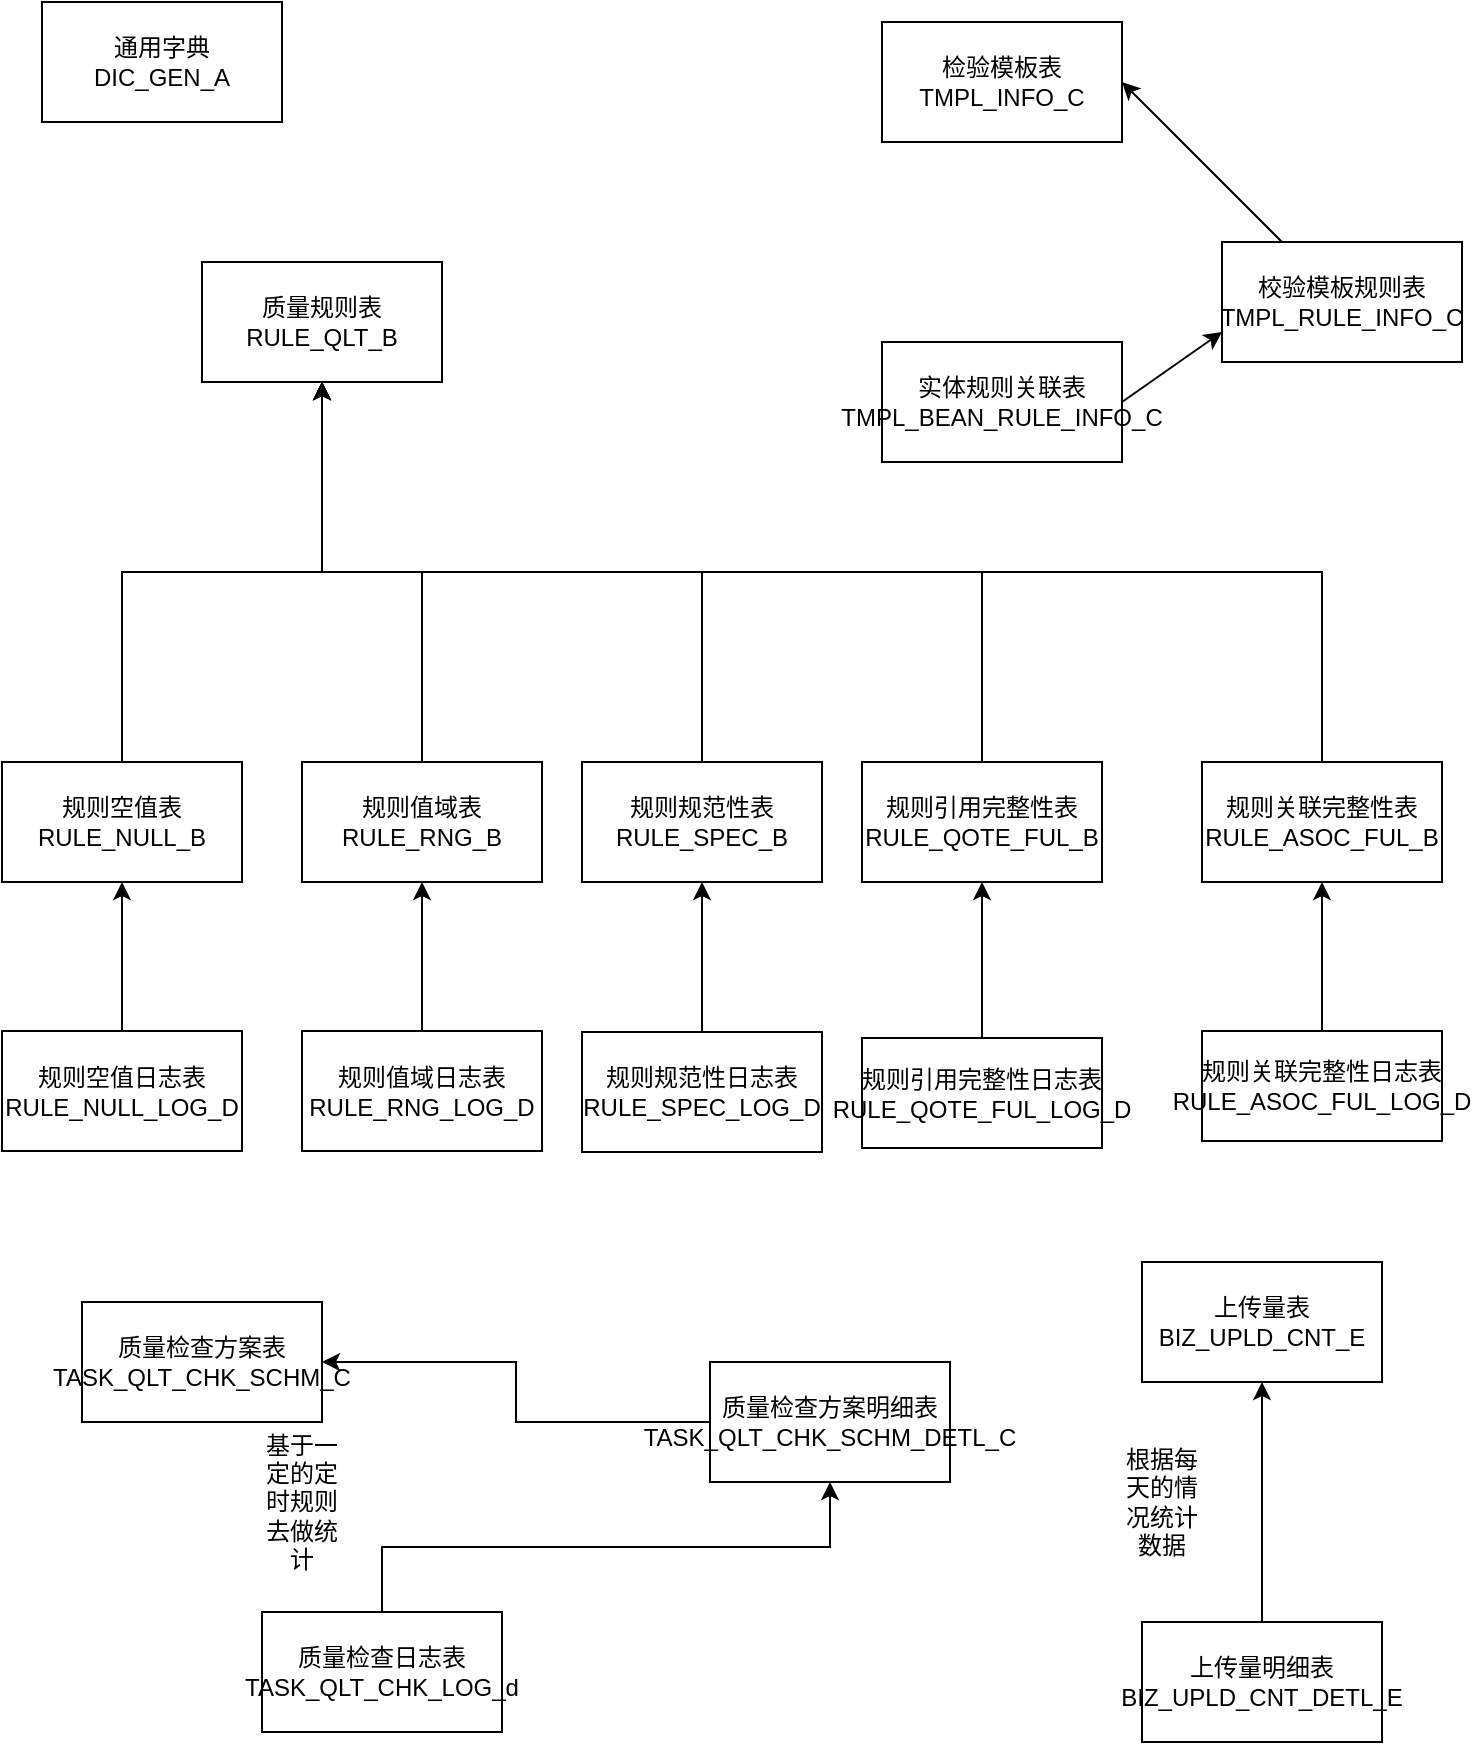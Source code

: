 <mxfile version="14.2.9" type="github">
  <diagram id="QvLdaSlUCHxsrbrDoadu" name="第 1 页">
    <mxGraphModel dx="1422" dy="772" grid="1" gridSize="10" guides="1" tooltips="1" connect="1" arrows="1" fold="1" page="1" pageScale="1" pageWidth="827" pageHeight="1169" math="0" shadow="0">
      <root>
        <mxCell id="0" />
        <mxCell id="1" parent="0" />
        <mxCell id="sPvBRG2yordhcr0XgPHq-1" value="检验模板表&lt;br&gt;TMPL_INFO_C" style="rounded=0;whiteSpace=wrap;html=1;" vertex="1" parent="1">
          <mxGeometry x="460" y="50" width="120" height="60" as="geometry" />
        </mxCell>
        <mxCell id="sPvBRG2yordhcr0XgPHq-2" value="校验模板规则表&lt;br&gt;TMPL_RULE_INFO_C" style="rounded=0;whiteSpace=wrap;html=1;" vertex="1" parent="1">
          <mxGeometry x="630" y="160" width="120" height="60" as="geometry" />
        </mxCell>
        <mxCell id="sPvBRG2yordhcr0XgPHq-3" value="实体规则关联表&lt;br&gt;TMPL_BEAN_RULE_INFO_C" style="rounded=0;whiteSpace=wrap;html=1;" vertex="1" parent="1">
          <mxGeometry x="460" y="210" width="120" height="60" as="geometry" />
        </mxCell>
        <mxCell id="sPvBRG2yordhcr0XgPHq-4" value="" style="endArrow=classic;html=1;entryX=1;entryY=0.5;entryDx=0;entryDy=0;" edge="1" parent="1" source="sPvBRG2yordhcr0XgPHq-2" target="sPvBRG2yordhcr0XgPHq-1">
          <mxGeometry width="50" height="50" relative="1" as="geometry">
            <mxPoint x="540" y="360" as="sourcePoint" />
            <mxPoint x="590" y="310" as="targetPoint" />
          </mxGeometry>
        </mxCell>
        <mxCell id="sPvBRG2yordhcr0XgPHq-5" value="" style="endArrow=classic;html=1;entryX=0;entryY=0.75;entryDx=0;entryDy=0;exitX=1;exitY=0.5;exitDx=0;exitDy=0;" edge="1" parent="1" source="sPvBRG2yordhcr0XgPHq-3" target="sPvBRG2yordhcr0XgPHq-2">
          <mxGeometry width="50" height="50" relative="1" as="geometry">
            <mxPoint x="683.2" y="170" as="sourcePoint" />
            <mxPoint x="574" y="100" as="targetPoint" />
          </mxGeometry>
        </mxCell>
        <mxCell id="sPvBRG2yordhcr0XgPHq-6" value="质量检查方案表&lt;br&gt;TASK_QLT_CHK_SCHM_C" style="rounded=0;whiteSpace=wrap;html=1;" vertex="1" parent="1">
          <mxGeometry x="60" y="690" width="120" height="60" as="geometry" />
        </mxCell>
        <mxCell id="sPvBRG2yordhcr0XgPHq-10" style="edgeStyle=orthogonalEdgeStyle;rounded=0;orthogonalLoop=1;jettySize=auto;html=1;entryX=1;entryY=0.5;entryDx=0;entryDy=0;" edge="1" parent="1" source="sPvBRG2yordhcr0XgPHq-7" target="sPvBRG2yordhcr0XgPHq-6">
          <mxGeometry relative="1" as="geometry" />
        </mxCell>
        <mxCell id="sPvBRG2yordhcr0XgPHq-7" value="质量检查方案明细表&lt;br&gt;TASK_QLT_CHK_SCHM_DETL_C" style="rounded=0;whiteSpace=wrap;html=1;" vertex="1" parent="1">
          <mxGeometry x="374" y="720" width="120" height="60" as="geometry" />
        </mxCell>
        <mxCell id="sPvBRG2yordhcr0XgPHq-12" style="edgeStyle=orthogonalEdgeStyle;rounded=0;orthogonalLoop=1;jettySize=auto;html=1;exitX=0.5;exitY=0;exitDx=0;exitDy=0;entryX=0.5;entryY=1;entryDx=0;entryDy=0;" edge="1" parent="1" source="sPvBRG2yordhcr0XgPHq-11" target="sPvBRG2yordhcr0XgPHq-7">
          <mxGeometry relative="1" as="geometry">
            <mxPoint x="210" y="810" as="targetPoint" />
          </mxGeometry>
        </mxCell>
        <mxCell id="sPvBRG2yordhcr0XgPHq-11" value="质量检查日志表&lt;br&gt;TASK_QLT_CHK_LOG_d" style="rounded=0;whiteSpace=wrap;html=1;" vertex="1" parent="1">
          <mxGeometry x="150" y="845" width="120" height="60" as="geometry" />
        </mxCell>
        <mxCell id="sPvBRG2yordhcr0XgPHq-13" value="通用字典&lt;br&gt;DIC_GEN_A" style="rounded=0;whiteSpace=wrap;html=1;" vertex="1" parent="1">
          <mxGeometry x="40" y="40" width="120" height="60" as="geometry" />
        </mxCell>
        <mxCell id="sPvBRG2yordhcr0XgPHq-14" value="上传量表&lt;br&gt;BIZ_UPLD_CNT_E" style="rounded=0;whiteSpace=wrap;html=1;" vertex="1" parent="1">
          <mxGeometry x="590" y="670" width="120" height="60" as="geometry" />
        </mxCell>
        <mxCell id="sPvBRG2yordhcr0XgPHq-16" style="edgeStyle=orthogonalEdgeStyle;rounded=0;orthogonalLoop=1;jettySize=auto;html=1;exitX=0.5;exitY=0;exitDx=0;exitDy=0;entryX=0.5;entryY=1;entryDx=0;entryDy=0;" edge="1" parent="1" source="sPvBRG2yordhcr0XgPHq-15" target="sPvBRG2yordhcr0XgPHq-14">
          <mxGeometry relative="1" as="geometry" />
        </mxCell>
        <mxCell id="sPvBRG2yordhcr0XgPHq-15" value="上传量明细表&lt;br&gt;BIZ_UPLD_CNT_DETL_E" style="rounded=0;whiteSpace=wrap;html=1;" vertex="1" parent="1">
          <mxGeometry x="590" y="850" width="120" height="60" as="geometry" />
        </mxCell>
        <mxCell id="sPvBRG2yordhcr0XgPHq-17" value="根据每天的情况统计数据" style="text;html=1;strokeColor=none;fillColor=none;align=center;verticalAlign=middle;whiteSpace=wrap;rounded=0;" vertex="1" parent="1">
          <mxGeometry x="580" y="780" width="40" height="20" as="geometry" />
        </mxCell>
        <mxCell id="sPvBRG2yordhcr0XgPHq-18" value="基于一定的定时规则去做统计" style="text;html=1;strokeColor=none;fillColor=none;align=center;verticalAlign=middle;whiteSpace=wrap;rounded=0;" vertex="1" parent="1">
          <mxGeometry x="150" y="780" width="40" height="20" as="geometry" />
        </mxCell>
        <mxCell id="sPvBRG2yordhcr0XgPHq-20" value="质量规则表&lt;br&gt;RULE_QLT_B" style="rounded=0;whiteSpace=wrap;html=1;" vertex="1" parent="1">
          <mxGeometry x="120" y="170" width="120" height="60" as="geometry" />
        </mxCell>
        <mxCell id="sPvBRG2yordhcr0XgPHq-22" style="edgeStyle=orthogonalEdgeStyle;rounded=0;orthogonalLoop=1;jettySize=auto;html=1;exitX=0.5;exitY=0;exitDx=0;exitDy=0;" edge="1" parent="1" source="sPvBRG2yordhcr0XgPHq-21" target="sPvBRG2yordhcr0XgPHq-20">
          <mxGeometry relative="1" as="geometry" />
        </mxCell>
        <mxCell id="sPvBRG2yordhcr0XgPHq-21" value="规则空值表&lt;br&gt;RULE_NULL_B" style="rounded=0;whiteSpace=wrap;html=1;" vertex="1" parent="1">
          <mxGeometry x="20" y="420" width="120" height="60" as="geometry" />
        </mxCell>
        <mxCell id="sPvBRG2yordhcr0XgPHq-24" style="edgeStyle=orthogonalEdgeStyle;rounded=0;orthogonalLoop=1;jettySize=auto;html=1;exitX=0.5;exitY=0;exitDx=0;exitDy=0;entryX=0.5;entryY=1;entryDx=0;entryDy=0;" edge="1" parent="1" source="sPvBRG2yordhcr0XgPHq-23" target="sPvBRG2yordhcr0XgPHq-20">
          <mxGeometry relative="1" as="geometry">
            <mxPoint x="180" y="220" as="targetPoint" />
          </mxGeometry>
        </mxCell>
        <mxCell id="sPvBRG2yordhcr0XgPHq-23" value="规则值域表&lt;br&gt;RULE_RNG_B" style="rounded=0;whiteSpace=wrap;html=1;" vertex="1" parent="1">
          <mxGeometry x="170" y="420" width="120" height="60" as="geometry" />
        </mxCell>
        <mxCell id="sPvBRG2yordhcr0XgPHq-26" style="edgeStyle=orthogonalEdgeStyle;rounded=0;orthogonalLoop=1;jettySize=auto;html=1;exitX=0.5;exitY=0;exitDx=0;exitDy=0;entryX=0.5;entryY=1;entryDx=0;entryDy=0;" edge="1" parent="1" source="sPvBRG2yordhcr0XgPHq-25" target="sPvBRG2yordhcr0XgPHq-20">
          <mxGeometry relative="1" as="geometry">
            <mxPoint x="150" y="250" as="targetPoint" />
          </mxGeometry>
        </mxCell>
        <mxCell id="sPvBRG2yordhcr0XgPHq-25" value="规则规范性表&lt;br&gt;RULE_SPEC_B" style="rounded=0;whiteSpace=wrap;html=1;" vertex="1" parent="1">
          <mxGeometry x="310" y="420" width="120" height="60" as="geometry" />
        </mxCell>
        <mxCell id="sPvBRG2yordhcr0XgPHq-27" value="规则引用完整性表&lt;br&gt;RULE_QOTE_FUL_B" style="rounded=0;whiteSpace=wrap;html=1;" vertex="1" parent="1">
          <mxGeometry x="450" y="420" width="120" height="60" as="geometry" />
        </mxCell>
        <mxCell id="sPvBRG2yordhcr0XgPHq-28" style="edgeStyle=orthogonalEdgeStyle;rounded=0;orthogonalLoop=1;jettySize=auto;html=1;exitX=0.5;exitY=0;exitDx=0;exitDy=0;entryX=0.5;entryY=1;entryDx=0;entryDy=0;" edge="1" parent="1" source="sPvBRG2yordhcr0XgPHq-27" target="sPvBRG2yordhcr0XgPHq-20">
          <mxGeometry relative="1" as="geometry">
            <mxPoint x="180" y="230" as="targetPoint" />
            <mxPoint x="510" y="350" as="sourcePoint" />
          </mxGeometry>
        </mxCell>
        <mxCell id="sPvBRG2yordhcr0XgPHq-29" value="规则关联完整性表&lt;br&gt;RULE_ASOC_FUL_B" style="rounded=0;whiteSpace=wrap;html=1;" vertex="1" parent="1">
          <mxGeometry x="620" y="420" width="120" height="60" as="geometry" />
        </mxCell>
        <mxCell id="sPvBRG2yordhcr0XgPHq-31" style="edgeStyle=orthogonalEdgeStyle;rounded=0;orthogonalLoop=1;jettySize=auto;html=1;exitX=0.5;exitY=0;exitDx=0;exitDy=0;entryX=0.5;entryY=1;entryDx=0;entryDy=0;" edge="1" parent="1" source="sPvBRG2yordhcr0XgPHq-29" target="sPvBRG2yordhcr0XgPHq-20">
          <mxGeometry relative="1" as="geometry">
            <mxPoint x="190" y="240" as="targetPoint" />
            <mxPoint x="520" y="430" as="sourcePoint" />
          </mxGeometry>
        </mxCell>
        <mxCell id="sPvBRG2yordhcr0XgPHq-33" style="edgeStyle=orthogonalEdgeStyle;rounded=0;orthogonalLoop=1;jettySize=auto;html=1;exitX=0.5;exitY=0;exitDx=0;exitDy=0;entryX=0.5;entryY=1;entryDx=0;entryDy=0;" edge="1" parent="1" source="sPvBRG2yordhcr0XgPHq-32" target="sPvBRG2yordhcr0XgPHq-21">
          <mxGeometry relative="1" as="geometry" />
        </mxCell>
        <mxCell id="sPvBRG2yordhcr0XgPHq-32" value="规则空值日志表&lt;br&gt;RULE_NULL_LOG_D" style="rounded=0;whiteSpace=wrap;html=1;" vertex="1" parent="1">
          <mxGeometry x="20" y="554.5" width="120" height="60" as="geometry" />
        </mxCell>
        <mxCell id="sPvBRG2yordhcr0XgPHq-35" value="" style="edgeStyle=orthogonalEdgeStyle;rounded=0;orthogonalLoop=1;jettySize=auto;html=1;" edge="1" parent="1" source="sPvBRG2yordhcr0XgPHq-34" target="sPvBRG2yordhcr0XgPHq-23">
          <mxGeometry relative="1" as="geometry" />
        </mxCell>
        <mxCell id="sPvBRG2yordhcr0XgPHq-34" value="规则值域日志表&lt;br&gt;RULE_RNG_LOG_D" style="rounded=0;whiteSpace=wrap;html=1;" vertex="1" parent="1">
          <mxGeometry x="170" y="554.5" width="120" height="60" as="geometry" />
        </mxCell>
        <mxCell id="sPvBRG2yordhcr0XgPHq-37" style="edgeStyle=orthogonalEdgeStyle;rounded=0;orthogonalLoop=1;jettySize=auto;html=1;exitX=0.5;exitY=0;exitDx=0;exitDy=0;entryX=0.5;entryY=1;entryDx=0;entryDy=0;" edge="1" parent="1" source="sPvBRG2yordhcr0XgPHq-36" target="sPvBRG2yordhcr0XgPHq-25">
          <mxGeometry relative="1" as="geometry" />
        </mxCell>
        <mxCell id="sPvBRG2yordhcr0XgPHq-36" value="规则规范性日志表&lt;br&gt;RULE_SPEC_LOG_D" style="rounded=0;whiteSpace=wrap;html=1;" vertex="1" parent="1">
          <mxGeometry x="310" y="555" width="120" height="60" as="geometry" />
        </mxCell>
        <mxCell id="sPvBRG2yordhcr0XgPHq-39" value="" style="edgeStyle=orthogonalEdgeStyle;rounded=0;orthogonalLoop=1;jettySize=auto;html=1;" edge="1" parent="1" source="sPvBRG2yordhcr0XgPHq-38" target="sPvBRG2yordhcr0XgPHq-27">
          <mxGeometry relative="1" as="geometry" />
        </mxCell>
        <mxCell id="sPvBRG2yordhcr0XgPHq-38" value="规则引用完整性日志表&lt;br&gt;RULE_QOTE_FUL_LOG_D" style="rounded=0;whiteSpace=wrap;html=1;" vertex="1" parent="1">
          <mxGeometry x="450" y="558" width="120" height="55" as="geometry" />
        </mxCell>
        <mxCell id="sPvBRG2yordhcr0XgPHq-41" value="" style="edgeStyle=orthogonalEdgeStyle;rounded=0;orthogonalLoop=1;jettySize=auto;html=1;" edge="1" parent="1" source="sPvBRG2yordhcr0XgPHq-40" target="sPvBRG2yordhcr0XgPHq-29">
          <mxGeometry relative="1" as="geometry" />
        </mxCell>
        <mxCell id="sPvBRG2yordhcr0XgPHq-40" value="规则关联完整性日志表&lt;br&gt;RULE_ASOC_FUL_LOG_D" style="rounded=0;whiteSpace=wrap;html=1;" vertex="1" parent="1">
          <mxGeometry x="620" y="554.5" width="120" height="55" as="geometry" />
        </mxCell>
      </root>
    </mxGraphModel>
  </diagram>
</mxfile>
